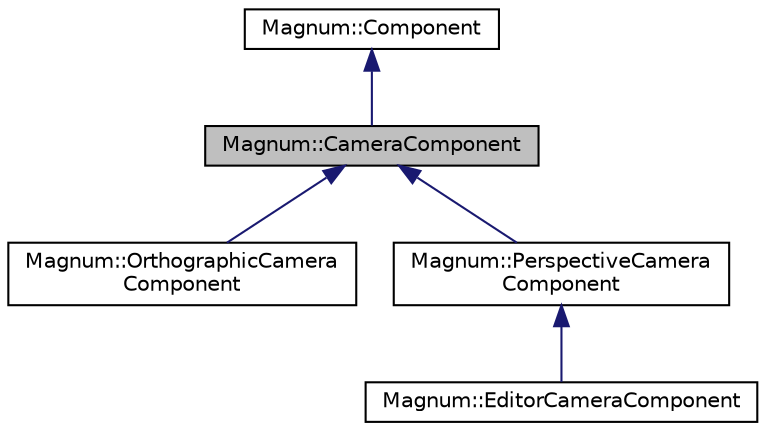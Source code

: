 digraph "Magnum::CameraComponent"
{
  edge [fontname="Helvetica",fontsize="10",labelfontname="Helvetica",labelfontsize="10"];
  node [fontname="Helvetica",fontsize="10",shape=record];
  Node1 [label="Magnum::CameraComponent",height=0.2,width=0.4,color="black", fillcolor="grey75", style="filled", fontcolor="black"];
  Node2 -> Node1 [dir="back",color="midnightblue",fontsize="10",style="solid"];
  Node2 [label="Magnum::Component",height=0.2,width=0.4,color="black", fillcolor="white", style="filled",URL="$class_magnum_1_1_component.html",tooltip="Component. "];
  Node1 -> Node3 [dir="back",color="midnightblue",fontsize="10",style="solid"];
  Node3 [label="Magnum::OrthographicCamera\lComponent",height=0.2,width=0.4,color="black", fillcolor="white", style="filled",URL="$class_magnum_1_1_orthographic_camera_component.html",tooltip="OrthographicCameraComponent. "];
  Node1 -> Node4 [dir="back",color="midnightblue",fontsize="10",style="solid"];
  Node4 [label="Magnum::PerspectiveCamera\lComponent",height=0.2,width=0.4,color="black", fillcolor="white", style="filled",URL="$class_magnum_1_1_perspective_camera_component.html",tooltip="PerspectiveCameraComponent. "];
  Node4 -> Node5 [dir="back",color="midnightblue",fontsize="10",style="solid"];
  Node5 [label="Magnum::EditorCameraComponent",height=0.2,width=0.4,color="black", fillcolor="white", style="filled",URL="$class_magnum_1_1_editor_camera_component.html",tooltip="EditorCameraComponent. "];
}
